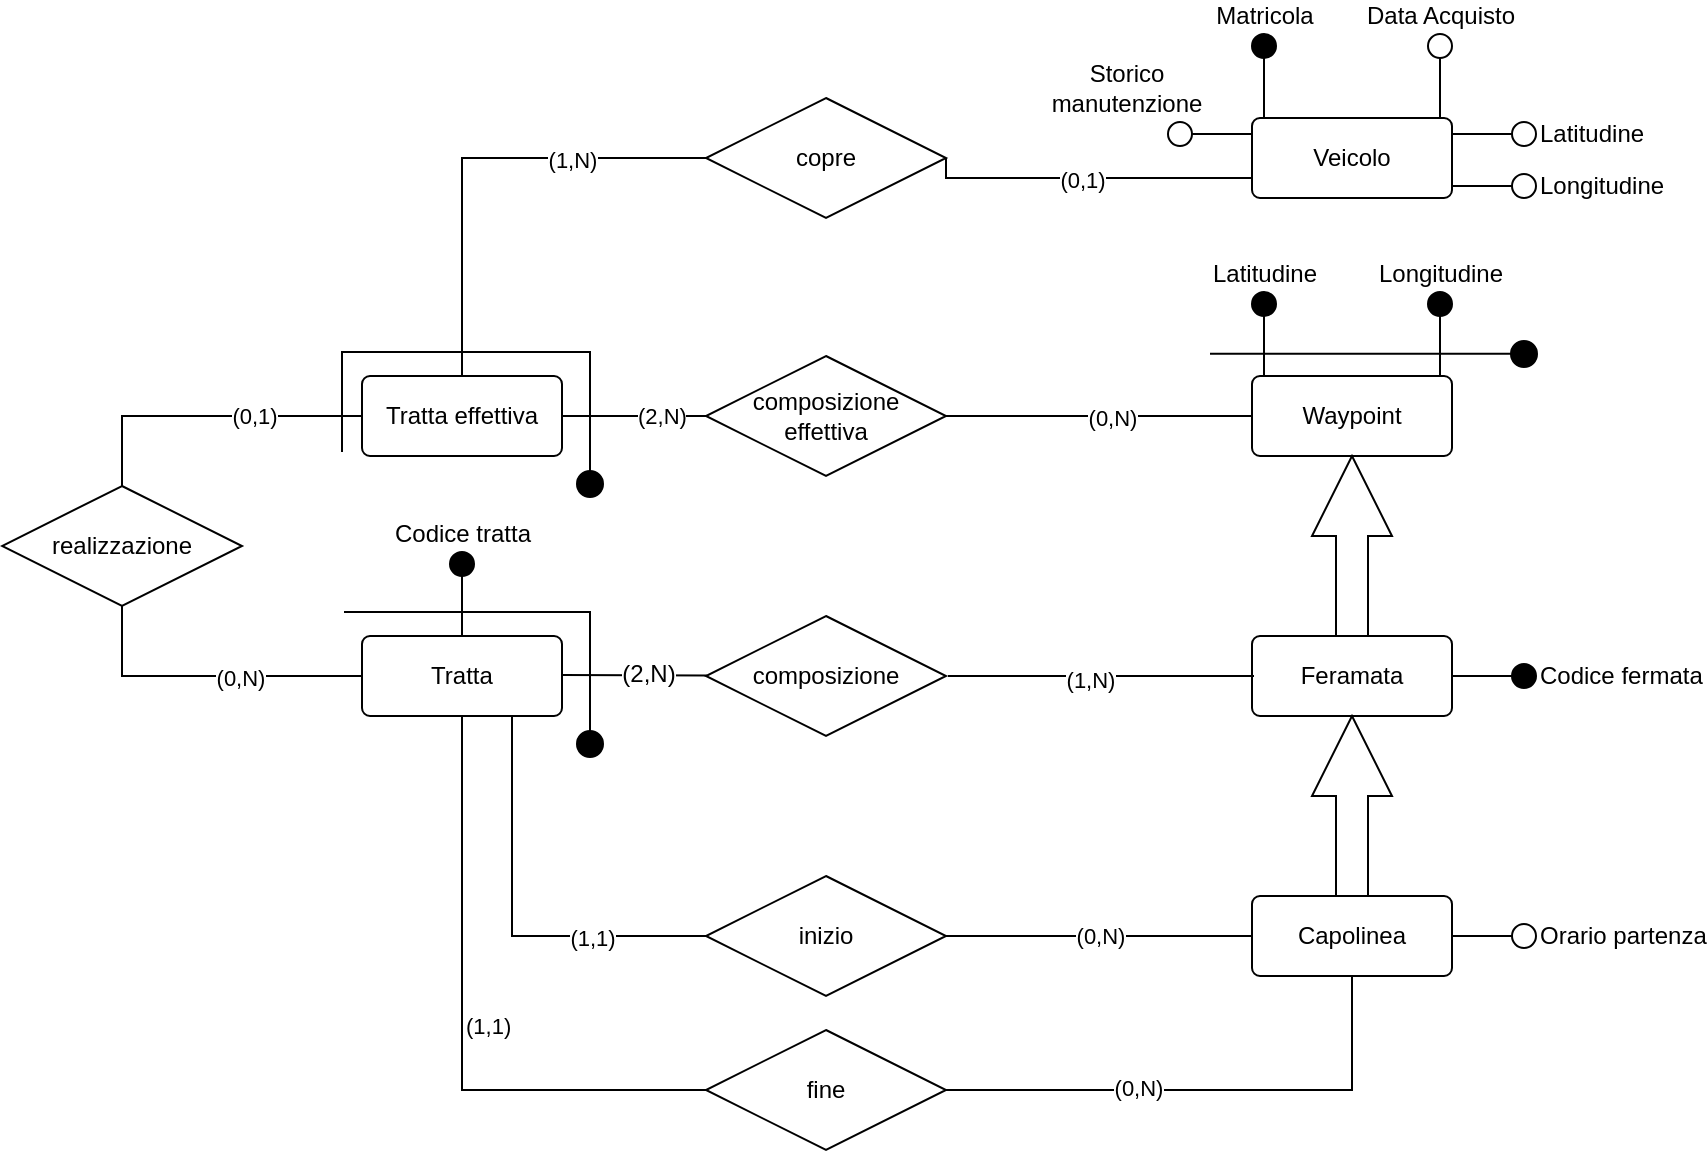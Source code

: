 <mxfile version="15.5.1" type="github" pages="3">
  <diagram id="t4DslaYmOWcGD3Aigq5u" name="Tratte e veicoli">
    <mxGraphModel dx="1021" dy="569" grid="1" gridSize="10" guides="1" tooltips="1" connect="1" arrows="1" fold="1" page="1" pageScale="1" pageWidth="1169" pageHeight="827" math="0" shadow="0">
      <root>
        <mxCell id="gVgXGq1UOt2gabH1kkuY-0" />
        <mxCell id="gVgXGq1UOt2gabH1kkuY-1" parent="gVgXGq1UOt2gabH1kkuY-0" />
        <mxCell id="IojywK5u7_G1Q0EagGOE-0" value="&lt;div&gt;Veicolo&lt;/div&gt;" style="rounded=1;arcSize=10;whiteSpace=wrap;html=1;align=center;" parent="gVgXGq1UOt2gabH1kkuY-1" vertex="1">
          <mxGeometry x="826" y="212" width="100" height="40" as="geometry" />
        </mxCell>
        <mxCell id="IojywK5u7_G1Q0EagGOE-1" value="&lt;div&gt;Matricola&lt;/div&gt;" style="shape=mxgraph.pid.fittings.blind_disc;html=1;pointerEvents=1;align=center;verticalLabelPosition=top;verticalAlign=bottom;dashed=0;aspect=fixed;labelPosition=center;" parent="gVgXGq1UOt2gabH1kkuY-1" vertex="1">
          <mxGeometry x="826" y="170" width="12" height="42" as="geometry" />
        </mxCell>
        <mxCell id="IojywK5u7_G1Q0EagGOE-2" value="&lt;div&gt;Data Acquisto&lt;/div&gt;" style="shape=mxgraph.pid.fittings.open_disc;html=1;pointerEvents=1;align=center;verticalLabelPosition=top;verticalAlign=bottom;dashed=0;aspect=fixed;labelPosition=center;" parent="gVgXGq1UOt2gabH1kkuY-1" vertex="1">
          <mxGeometry x="914" y="170" width="12" height="42" as="geometry" />
        </mxCell>
        <mxCell id="IojywK5u7_G1Q0EagGOE-4" value="&lt;div&gt;Storico &lt;br&gt;&lt;/div&gt;&lt;div&gt;manutenzione&lt;/div&gt;" style="shape=mxgraph.pid.fittings.open_disc;html=1;pointerEvents=1;align=center;verticalLabelPosition=top;verticalAlign=bottom;dashed=0;aspect=fixed;labelPosition=left;horizontal=1;direction=north;" parent="gVgXGq1UOt2gabH1kkuY-1" vertex="1">
          <mxGeometry x="784" y="214" width="42" height="12" as="geometry" />
        </mxCell>
        <mxCell id="IojywK5u7_G1Q0EagGOE-27" value="&lt;div&gt;Tratta&lt;/div&gt;" style="rounded=1;arcSize=10;whiteSpace=wrap;html=1;align=center;" parent="gVgXGq1UOt2gabH1kkuY-1" vertex="1">
          <mxGeometry x="381" y="471" width="100" height="40" as="geometry" />
        </mxCell>
        <mxCell id="IojywK5u7_G1Q0EagGOE-58" value="Tratta effettiva" style="rounded=1;arcSize=10;whiteSpace=wrap;html=1;align=center;fillColor=#FFFFFF;" parent="gVgXGq1UOt2gabH1kkuY-1" vertex="1">
          <mxGeometry x="381" y="341" width="100" height="40" as="geometry" />
        </mxCell>
        <mxCell id="IojywK5u7_G1Q0EagGOE-59" value="Feramata" style="rounded=1;arcSize=10;whiteSpace=wrap;html=1;align=center;fillColor=#FFFFFF;" parent="gVgXGq1UOt2gabH1kkuY-1" vertex="1">
          <mxGeometry x="826" y="471" width="100" height="40" as="geometry" />
        </mxCell>
        <mxCell id="IojywK5u7_G1Q0EagGOE-60" value="Codice fermata" style="shape=mxgraph.pid.fittings.open_disc;html=1;pointerEvents=1;align=left;verticalLabelPosition=middle;verticalAlign=middle;dashed=0;aspect=fixed;labelPosition=right;horizontal=1;direction=south;fillColor=#000000;" parent="gVgXGq1UOt2gabH1kkuY-1" vertex="1">
          <mxGeometry x="926" y="485" width="42" height="12" as="geometry" />
        </mxCell>
        <mxCell id="IojywK5u7_G1Q0EagGOE-61" value="Waypoint" style="rounded=1;arcSize=10;whiteSpace=wrap;html=1;align=center;fillColor=#FFFFFF;" parent="gVgXGq1UOt2gabH1kkuY-1" vertex="1">
          <mxGeometry x="826" y="341" width="100" height="40" as="geometry" />
        </mxCell>
        <mxCell id="IojywK5u7_G1Q0EagGOE-62" value="" style="html=1;shadow=0;dashed=0;align=center;verticalAlign=middle;shape=mxgraph.arrows2.arrow;dy=0.6;dx=40;direction=north;notch=0;fillColor=#FFFFFF;" parent="gVgXGq1UOt2gabH1kkuY-1" vertex="1">
          <mxGeometry x="856" y="381" width="40" height="90" as="geometry" />
        </mxCell>
        <mxCell id="IojywK5u7_G1Q0EagGOE-66" value="Latitudine" style="shape=mxgraph.pid.fittings.open_disc;html=1;pointerEvents=1;align=center;verticalLabelPosition=top;verticalAlign=bottom;dashed=0;aspect=fixed;labelPosition=center;horizontal=1;direction=west;flipV=1;fillColor=#000000;" parent="gVgXGq1UOt2gabH1kkuY-1" vertex="1">
          <mxGeometry x="826" y="299" width="12" height="42" as="geometry" />
        </mxCell>
        <mxCell id="IojywK5u7_G1Q0EagGOE-67" value="Longitudine" style="shape=mxgraph.pid.fittings.open_disc;html=1;pointerEvents=1;align=center;verticalLabelPosition=top;verticalAlign=bottom;dashed=0;aspect=fixed;labelPosition=center;horizontal=1;direction=west;flipV=1;fillColor=#000000;" parent="gVgXGq1UOt2gabH1kkuY-1" vertex="1">
          <mxGeometry x="914" y="299" width="12" height="42" as="geometry" />
        </mxCell>
        <mxCell id="IojywK5u7_G1Q0EagGOE-69" value="" style="endArrow=none;html=1;rounded=0;align=left;" parent="gVgXGq1UOt2gabH1kkuY-1" edge="1">
          <mxGeometry relative="1" as="geometry">
            <mxPoint x="805" y="329.86" as="sourcePoint" />
            <mxPoint x="965" y="329.86" as="targetPoint" />
          </mxGeometry>
        </mxCell>
        <mxCell id="IojywK5u7_G1Q0EagGOE-73" value="" style="strokeWidth=2;html=1;shape=mxgraph.flowchart.start_2;whiteSpace=wrap;fillColor=#000000;align=center;verticalAlign=bottom;aspect=fixed;" parent="gVgXGq1UOt2gabH1kkuY-1" vertex="1">
          <mxGeometry x="956" y="324" width="12" height="12" as="geometry" />
        </mxCell>
        <mxCell id="IojywK5u7_G1Q0EagGOE-76" value="Capolinea" style="rounded=1;arcSize=10;whiteSpace=wrap;html=1;align=center;fillColor=#FFFFFF;" parent="gVgXGq1UOt2gabH1kkuY-1" vertex="1">
          <mxGeometry x="826" y="601" width="100" height="40" as="geometry" />
        </mxCell>
        <mxCell id="IojywK5u7_G1Q0EagGOE-77" value="" style="html=1;shadow=0;dashed=0;align=center;verticalAlign=middle;shape=mxgraph.arrows2.arrow;dy=0.6;dx=40;direction=north;notch=0;strokeWidth=1;fillColor=#FFFFFF;" parent="gVgXGq1UOt2gabH1kkuY-1" vertex="1">
          <mxGeometry x="856" y="511" width="40" height="90" as="geometry" />
        </mxCell>
        <mxCell id="DXbewwG94STuPlSz_0r--0" value="Orario partenza" style="shape=mxgraph.pid.fittings.open_disc;html=1;pointerEvents=1;align=left;verticalLabelPosition=middle;verticalAlign=middle;dashed=0;aspect=fixed;labelPosition=right;horizontal=1;direction=south;" vertex="1" parent="gVgXGq1UOt2gabH1kkuY-1">
          <mxGeometry x="926" y="615" width="42" height="12" as="geometry" />
        </mxCell>
        <mxCell id="DXbewwG94STuPlSz_0r--1" value="composizione effettiva" style="shape=rhombus;perimeter=rhombusPerimeter;whiteSpace=wrap;html=1;align=center;fillColor=#FFFFFF;strokeWidth=1;" vertex="1" parent="gVgXGq1UOt2gabH1kkuY-1">
          <mxGeometry x="553" y="331" width="120" height="60" as="geometry" />
        </mxCell>
        <mxCell id="DXbewwG94STuPlSz_0r--2" value="(2,N)" style="endArrow=none;html=1;rounded=0;align=left;strokeWidth=1;exitX=1;exitY=0.5;exitDx=0;exitDy=0;" edge="1" parent="gVgXGq1UOt2gabH1kkuY-1" source="IojywK5u7_G1Q0EagGOE-58" target="DXbewwG94STuPlSz_0r--1">
          <mxGeometry relative="1" as="geometry">
            <mxPoint x="671" y="489" as="sourcePoint" />
            <mxPoint x="831" y="489" as="targetPoint" />
          </mxGeometry>
        </mxCell>
        <mxCell id="DXbewwG94STuPlSz_0r--5" value="" style="endArrow=none;html=1;rounded=0;align=center;strokeWidth=1;entryX=0;entryY=0.5;entryDx=0;entryDy=0;exitX=1;exitY=0.5;exitDx=0;exitDy=0;labelPosition=center;verticalLabelPosition=top;verticalAlign=middle;" edge="1" parent="gVgXGq1UOt2gabH1kkuY-1" source="DXbewwG94STuPlSz_0r--1" target="IojywK5u7_G1Q0EagGOE-61">
          <mxGeometry relative="1" as="geometry">
            <mxPoint x="704" y="380" as="sourcePoint" />
            <mxPoint x="826" y="489" as="targetPoint" />
          </mxGeometry>
        </mxCell>
        <mxCell id="DXbewwG94STuPlSz_0r--90" value="(0,N)" style="edgeLabel;html=1;align=center;verticalAlign=middle;resizable=0;points=[];" vertex="1" connectable="0" parent="DXbewwG94STuPlSz_0r--5">
          <mxGeometry x="0.085" y="-1" relative="1" as="geometry">
            <mxPoint as="offset" />
          </mxGeometry>
        </mxCell>
        <mxCell id="DXbewwG94STuPlSz_0r--9" value="" style="strokeWidth=2;html=1;shape=mxgraph.flowchart.start_2;whiteSpace=wrap;fillColor=#000000;align=center;verticalAlign=bottom;aspect=fixed;direction=south;" vertex="1" parent="gVgXGq1UOt2gabH1kkuY-1">
          <mxGeometry x="489" y="389" width="12" height="12" as="geometry" />
        </mxCell>
        <mxCell id="DXbewwG94STuPlSz_0r--15" value="composizione" style="shape=rhombus;perimeter=rhombusPerimeter;whiteSpace=wrap;html=1;align=center;fillColor=#FFFFFF;strokeWidth=1;" vertex="1" parent="gVgXGq1UOt2gabH1kkuY-1">
          <mxGeometry x="553" y="461" width="120" height="60" as="geometry" />
        </mxCell>
        <mxCell id="DXbewwG94STuPlSz_0r--18" value="" style="endArrow=none;html=1;rounded=0;align=left;strokeWidth=1;exitX=1;exitY=0.5;exitDx=0;exitDy=0;" edge="1" parent="gVgXGq1UOt2gabH1kkuY-1" target="DXbewwG94STuPlSz_0r--15">
          <mxGeometry relative="1" as="geometry">
            <mxPoint x="481" y="490.5" as="sourcePoint" />
            <mxPoint x="611" y="490.5" as="targetPoint" />
          </mxGeometry>
        </mxCell>
        <mxCell id="DXbewwG94STuPlSz_0r--21" value="&lt;div&gt;(1,N)&lt;/div&gt;" style="endArrow=none;html=1;rounded=0;align=center;strokeWidth=1;exitX=1;exitY=0.5;exitDx=0;exitDy=0;entryX=0;entryY=0.5;entryDx=0;entryDy=0;labelPosition=center;verticalLabelPosition=middle;verticalAlign=top;" edge="1" parent="gVgXGq1UOt2gabH1kkuY-1">
          <mxGeometry x="-0.072" y="11" relative="1" as="geometry">
            <mxPoint x="674.0" y="491" as="sourcePoint" />
            <mxPoint x="827" y="491" as="targetPoint" />
            <mxPoint as="offset" />
          </mxGeometry>
        </mxCell>
        <mxCell id="DXbewwG94STuPlSz_0r--25" value="" style="endArrow=none;html=1;rounded=0;align=left;entryX=0;entryY=0.5;entryDx=0;entryDy=0;entryPerimeter=0;edgeStyle=orthogonalEdgeStyle;" edge="1" parent="gVgXGq1UOt2gabH1kkuY-1" target="DXbewwG94STuPlSz_0r--9">
          <mxGeometry relative="1" as="geometry">
            <mxPoint x="371" y="379" as="sourcePoint" />
            <mxPoint x="651" y="394.86" as="targetPoint" />
            <Array as="points">
              <mxPoint x="371" y="379" />
              <mxPoint x="371" y="329" />
              <mxPoint x="545" y="329" />
            </Array>
          </mxGeometry>
        </mxCell>
        <mxCell id="DXbewwG94STuPlSz_0r--27" value="copre" style="shape=rhombus;perimeter=rhombusPerimeter;whiteSpace=wrap;html=1;align=center;fillColor=#FFFFFF;strokeWidth=1;" vertex="1" parent="gVgXGq1UOt2gabH1kkuY-1">
          <mxGeometry x="553" y="202" width="120" height="60" as="geometry" />
        </mxCell>
        <mxCell id="DXbewwG94STuPlSz_0r--34" value="realizzazione" style="shape=rhombus;perimeter=rhombusPerimeter;whiteSpace=wrap;html=1;align=center;fillColor=#FFFFFF;strokeWidth=1;" vertex="1" parent="gVgXGq1UOt2gabH1kkuY-1">
          <mxGeometry x="201" y="396" width="120" height="60" as="geometry" />
        </mxCell>
        <mxCell id="DXbewwG94STuPlSz_0r--43" value="" style="resizable=0;html=1;align=left;verticalAlign=bottom;fillColor=#FFFFFF;strokeWidth=1;" connectable="0" vertex="1" parent="gVgXGq1UOt2gabH1kkuY-1">
          <mxGeometry x="241" y="511" as="geometry">
            <mxPoint x="258" y="-307" as="offset" />
          </mxGeometry>
        </mxCell>
        <mxCell id="DXbewwG94STuPlSz_0r--44" value="" style="endArrow=none;html=1;rounded=0;align=left;strokeWidth=1;entryX=0;entryY=0.5;entryDx=0;entryDy=0;exitX=0.5;exitY=0;exitDx=0;exitDy=0;edgeStyle=elbowEdgeStyle;" edge="1" parent="gVgXGq1UOt2gabH1kkuY-1" source="DXbewwG94STuPlSz_0r--34" target="IojywK5u7_G1Q0EagGOE-58">
          <mxGeometry relative="1" as="geometry">
            <mxPoint x="141" y="341" as="sourcePoint" />
            <mxPoint x="301" y="341" as="targetPoint" />
            <Array as="points">
              <mxPoint x="261" y="369" />
            </Array>
          </mxGeometry>
        </mxCell>
        <mxCell id="DXbewwG94STuPlSz_0r--95" value="(0,1)" style="edgeLabel;html=1;align=center;verticalAlign=middle;resizable=0;points=[];" vertex="1" connectable="0" parent="DXbewwG94STuPlSz_0r--44">
          <mxGeometry x="0.295" relative="1" as="geometry">
            <mxPoint as="offset" />
          </mxGeometry>
        </mxCell>
        <mxCell id="DXbewwG94STuPlSz_0r--47" value="" style="endArrow=none;html=1;rounded=0;align=left;strokeWidth=1;edgeStyle=elbowEdgeStyle;entryX=0;entryY=0.5;entryDx=0;entryDy=0;exitX=0.5;exitY=1;exitDx=0;exitDy=0;" edge="1" parent="gVgXGq1UOt2gabH1kkuY-1" source="DXbewwG94STuPlSz_0r--34" target="IojywK5u7_G1Q0EagGOE-27">
          <mxGeometry relative="1" as="geometry">
            <mxPoint x="131" y="539" as="sourcePoint" />
            <mxPoint x="291" y="539" as="targetPoint" />
            <Array as="points">
              <mxPoint x="261" y="479" />
            </Array>
          </mxGeometry>
        </mxCell>
        <mxCell id="DXbewwG94STuPlSz_0r--94" value="(0,N)" style="edgeLabel;html=1;align=center;verticalAlign=middle;resizable=0;points=[];" vertex="1" connectable="0" parent="DXbewwG94STuPlSz_0r--47">
          <mxGeometry x="0.206" y="-1" relative="1" as="geometry">
            <mxPoint as="offset" />
          </mxGeometry>
        </mxCell>
        <mxCell id="DXbewwG94STuPlSz_0r--50" value="" style="strokeWidth=2;html=1;shape=mxgraph.flowchart.start_2;whiteSpace=wrap;fillColor=#000000;align=center;verticalAlign=bottom;aspect=fixed;direction=south;" vertex="1" parent="gVgXGq1UOt2gabH1kkuY-1">
          <mxGeometry x="489" y="519" width="12" height="12" as="geometry" />
        </mxCell>
        <mxCell id="DXbewwG94STuPlSz_0r--51" value="" style="endArrow=none;html=1;rounded=0;align=left;entryX=0;entryY=0.5;entryDx=0;entryDy=0;entryPerimeter=0;edgeStyle=orthogonalEdgeStyle;" edge="1" parent="gVgXGq1UOt2gabH1kkuY-1" target="DXbewwG94STuPlSz_0r--50">
          <mxGeometry relative="1" as="geometry">
            <mxPoint x="372" y="459" as="sourcePoint" />
            <mxPoint x="651" y="524.86" as="targetPoint" />
            <Array as="points">
              <mxPoint x="495" y="459" />
            </Array>
          </mxGeometry>
        </mxCell>
        <mxCell id="DXbewwG94STuPlSz_0r--52" value="inizio" style="shape=rhombus;perimeter=rhombusPerimeter;whiteSpace=wrap;html=1;align=center;fillColor=#FFFFFF;strokeWidth=1;" vertex="1" parent="gVgXGq1UOt2gabH1kkuY-1">
          <mxGeometry x="553" y="591" width="120" height="60" as="geometry" />
        </mxCell>
        <mxCell id="DXbewwG94STuPlSz_0r--53" value="(0,N)" style="endArrow=none;html=1;rounded=0;align=center;strokeWidth=1;entryX=0;entryY=0.5;entryDx=0;entryDy=0;exitX=1;exitY=0.5;exitDx=0;exitDy=0;" edge="1" parent="gVgXGq1UOt2gabH1kkuY-1" source="DXbewwG94STuPlSz_0r--52" target="IojywK5u7_G1Q0EagGOE-76">
          <mxGeometry relative="1" as="geometry">
            <mxPoint x="726" y="621" as="sourcePoint" />
            <mxPoint x="766" y="529" as="targetPoint" />
          </mxGeometry>
        </mxCell>
        <mxCell id="DXbewwG94STuPlSz_0r--56" value="" style="endArrow=none;html=1;rounded=0;align=left;strokeWidth=1;entryX=0;entryY=0.5;entryDx=0;entryDy=0;edgeStyle=elbowEdgeStyle;exitX=0.75;exitY=1;exitDx=0;exitDy=0;" edge="1" parent="gVgXGq1UOt2gabH1kkuY-1" source="IojywK5u7_G1Q0EagGOE-27" target="DXbewwG94STuPlSz_0r--52">
          <mxGeometry relative="1" as="geometry">
            <mxPoint x="521" y="559" as="sourcePoint" />
            <mxPoint x="681" y="559" as="targetPoint" />
            <Array as="points">
              <mxPoint x="456" y="562" />
              <mxPoint x="431" y="569" />
              <mxPoint x="456" y="569" />
            </Array>
          </mxGeometry>
        </mxCell>
        <mxCell id="DXbewwG94STuPlSz_0r--92" value="(1,1)" style="edgeLabel;html=1;align=center;verticalAlign=middle;resizable=0;points=[];" vertex="1" connectable="0" parent="DXbewwG94STuPlSz_0r--56">
          <mxGeometry x="0.45" y="-1" relative="1" as="geometry">
            <mxPoint as="offset" />
          </mxGeometry>
        </mxCell>
        <mxCell id="DXbewwG94STuPlSz_0r--68" value="Codice tratta" style="shape=mxgraph.pid.fittings.blind_disc;html=1;pointerEvents=1;align=center;verticalLabelPosition=top;verticalAlign=bottom;dashed=0;aspect=fixed;labelPosition=center;" vertex="1" parent="gVgXGq1UOt2gabH1kkuY-1">
          <mxGeometry x="425" y="429" width="12" height="42" as="geometry" />
        </mxCell>
        <mxCell id="DXbewwG94STuPlSz_0r--69" value="fine" style="shape=rhombus;perimeter=rhombusPerimeter;whiteSpace=wrap;html=1;align=center;fillColor=#FFFFFF;strokeWidth=1;" vertex="1" parent="gVgXGq1UOt2gabH1kkuY-1">
          <mxGeometry x="553" y="668" width="120" height="60" as="geometry" />
        </mxCell>
        <mxCell id="DXbewwG94STuPlSz_0r--70" value="" style="endArrow=none;html=1;rounded=0;align=left;strokeWidth=1;entryX=0.5;entryY=1;entryDx=0;entryDy=0;edgeStyle=elbowEdgeStyle;exitX=1;exitY=0.5;exitDx=0;exitDy=0;" edge="1" parent="gVgXGq1UOt2gabH1kkuY-1" source="DXbewwG94STuPlSz_0r--69" target="IojywK5u7_G1Q0EagGOE-76">
          <mxGeometry relative="1" as="geometry">
            <mxPoint x="727" y="698" as="sourcePoint" />
            <mxPoint x="876" y="617" as="targetPoint" />
            <Array as="points">
              <mxPoint x="876" y="655" />
            </Array>
          </mxGeometry>
        </mxCell>
        <mxCell id="DXbewwG94STuPlSz_0r--91" value="(0,N)" style="edgeLabel;html=1;align=center;verticalAlign=middle;resizable=0;points=[];" vertex="1" connectable="0" parent="DXbewwG94STuPlSz_0r--70">
          <mxGeometry x="-0.266" y="1" relative="1" as="geometry">
            <mxPoint as="offset" />
          </mxGeometry>
        </mxCell>
        <mxCell id="DXbewwG94STuPlSz_0r--73" value="(1,1)" style="endArrow=none;html=1;rounded=0;align=left;strokeWidth=1;entryX=0;entryY=0.5;entryDx=0;entryDy=0;edgeStyle=elbowEdgeStyle;exitX=0.5;exitY=1;exitDx=0;exitDy=0;" edge="1" parent="gVgXGq1UOt2gabH1kkuY-1" source="IojywK5u7_G1Q0EagGOE-27" target="DXbewwG94STuPlSz_0r--69">
          <mxGeometry relative="1" as="geometry">
            <mxPoint x="431" y="549" as="sourcePoint" />
            <mxPoint x="592" y="701" as="targetPoint" />
            <Array as="points">
              <mxPoint x="431" y="568" />
              <mxPoint x="437" y="642" />
              <mxPoint x="412" y="649" />
              <mxPoint x="437" y="649" />
            </Array>
          </mxGeometry>
        </mxCell>
        <mxCell id="DXbewwG94STuPlSz_0r--76" value="Latitudine" style="shape=mxgraph.pid.fittings.open_disc;html=1;pointerEvents=1;align=left;verticalLabelPosition=middle;verticalAlign=middle;dashed=0;aspect=fixed;labelPosition=right;horizontal=1;direction=south;" vertex="1" parent="gVgXGq1UOt2gabH1kkuY-1">
          <mxGeometry x="926" y="214" width="42" height="12" as="geometry" />
        </mxCell>
        <mxCell id="DXbewwG94STuPlSz_0r--77" value="Longitudine" style="shape=mxgraph.pid.fittings.open_disc;html=1;pointerEvents=1;align=left;verticalLabelPosition=middle;verticalAlign=middle;dashed=0;aspect=fixed;labelPosition=right;horizontal=1;direction=south;" vertex="1" parent="gVgXGq1UOt2gabH1kkuY-1">
          <mxGeometry x="926" y="240" width="42" height="12" as="geometry" />
        </mxCell>
        <mxCell id="DXbewwG94STuPlSz_0r--84" value="" style="endArrow=none;html=1;rounded=0;align=left;strokeWidth=1;entryX=0;entryY=0.75;entryDx=0;entryDy=0;exitX=1;exitY=0.5;exitDx=0;exitDy=0;edgeStyle=orthogonalEdgeStyle;" edge="1" parent="gVgXGq1UOt2gabH1kkuY-1" source="DXbewwG94STuPlSz_0r--27" target="IojywK5u7_G1Q0EagGOE-0">
          <mxGeometry relative="1" as="geometry">
            <mxPoint x="614" y="350" as="sourcePoint" />
            <mxPoint x="774" y="350" as="targetPoint" />
            <Array as="points">
              <mxPoint x="673" y="242" />
            </Array>
          </mxGeometry>
        </mxCell>
        <mxCell id="DXbewwG94STuPlSz_0r--97" value="(0,1)" style="edgeLabel;html=1;align=center;verticalAlign=middle;resizable=0;points=[];" vertex="1" connectable="0" parent="DXbewwG94STuPlSz_0r--84">
          <mxGeometry x="-0.051" y="-1" relative="1" as="geometry">
            <mxPoint as="offset" />
          </mxGeometry>
        </mxCell>
        <mxCell id="DXbewwG94STuPlSz_0r--87" value="" style="endArrow=none;html=1;rounded=0;align=left;strokeWidth=1;entryX=0;entryY=0.5;entryDx=0;entryDy=0;exitX=0.5;exitY=0;exitDx=0;exitDy=0;edgeStyle=elbowEdgeStyle;" edge="1" parent="gVgXGq1UOt2gabH1kkuY-1" source="IojywK5u7_G1Q0EagGOE-58" target="DXbewwG94STuPlSz_0r--27">
          <mxGeometry relative="1" as="geometry">
            <mxPoint x="324" y="280" as="sourcePoint" />
            <mxPoint x="484" y="280" as="targetPoint" />
            <Array as="points">
              <mxPoint x="431" y="290" />
            </Array>
          </mxGeometry>
        </mxCell>
        <mxCell id="DXbewwG94STuPlSz_0r--96" value="(1,N)" style="edgeLabel;html=1;align=center;verticalAlign=middle;resizable=0;points=[];" vertex="1" connectable="0" parent="DXbewwG94STuPlSz_0r--87">
          <mxGeometry x="0.41" y="-1" relative="1" as="geometry">
            <mxPoint x="1" as="offset" />
          </mxGeometry>
        </mxCell>
        <mxCell id="DXbewwG94STuPlSz_0r--93" value="&lt;span style=&quot;background-color: rgb(255 , 255 , 255)&quot;&gt;(2,N)&lt;/span&gt;" style="text;html=1;align=center;verticalAlign=middle;resizable=0;points=[];autosize=1;strokeColor=none;fillColor=none;" vertex="1" parent="gVgXGq1UOt2gabH1kkuY-1">
          <mxGeometry x="504" y="480" width="40" height="20" as="geometry" />
        </mxCell>
      </root>
    </mxGraphModel>
  </diagram>
  <diagram id="lGr_l1puP7sHAi4ZdLQ8" name="Utenti">
    <mxGraphModel dx="868" dy="484" grid="1" gridSize="10" guides="1" tooltips="1" connect="1" arrows="1" fold="1" page="1" pageScale="1" pageWidth="1600" pageHeight="1200" math="0" shadow="0">
      <root>
        <mxCell id="j4_rGJFBYXGOaZImx9H--0" />
        <mxCell id="j4_rGJFBYXGOaZImx9H--1" parent="j4_rGJFBYXGOaZImx9H--0" />
        <mxCell id="1kLAqG4nuMIX_xl1dPaE-0" value="Amministratore" style="rounded=1;arcSize=10;whiteSpace=wrap;html=1;align=center;strokeWidth=1;fillColor=#FFFFFF;" parent="j4_rGJFBYXGOaZImx9H--1" vertex="1">
          <mxGeometry x="50" y="92" width="100" height="40" as="geometry" />
        </mxCell>
        <mxCell id="1kLAqG4nuMIX_xl1dPaE-1" value="ID" style="shape=mxgraph.pid.fittings.blind_disc;html=1;pointerEvents=1;align=center;verticalLabelPosition=top;verticalAlign=bottom;dashed=0;aspect=fixed;labelPosition=center;strokeWidth=1;fillColor=#FFFFFF;" parent="j4_rGJFBYXGOaZImx9H--1" vertex="1">
          <mxGeometry x="50" y="50" width="12" height="42" as="geometry" />
        </mxCell>
        <mxCell id="1kLAqG4nuMIX_xl1dPaE-2" value="Conducente" style="rounded=1;arcSize=10;whiteSpace=wrap;html=1;align=center;strokeWidth=1;fillColor=#FFFFFF;" parent="j4_rGJFBYXGOaZImx9H--1" vertex="1">
          <mxGeometry x="343" y="92" width="100" height="40" as="geometry" />
        </mxCell>
        <mxCell id="1kLAqG4nuMIX_xl1dPaE-3" value="Codice fiscale" style="shape=mxgraph.pid.fittings.blind_disc;html=1;pointerEvents=1;align=center;verticalLabelPosition=top;verticalAlign=bottom;dashed=0;aspect=fixed;labelPosition=center;strokeWidth=1;fillColor=#FFFFFF;" parent="j4_rGJFBYXGOaZImx9H--1" vertex="1">
          <mxGeometry x="343" y="50" width="12" height="42" as="geometry" />
        </mxCell>
        <mxCell id="1kLAqG4nuMIX_xl1dPaE-4" value="&lt;div&gt;Data nascita&lt;/div&gt;" style="shape=mxgraph.pid.fittings.open_disc;html=1;pointerEvents=1;align=center;verticalLabelPosition=top;verticalAlign=bottom;dashed=0;aspect=fixed;labelPosition=center;strokeWidth=1;fillColor=#FFFFFF;" parent="j4_rGJFBYXGOaZImx9H--1" vertex="1">
          <mxGeometry x="431" y="50" width="12" height="42" as="geometry" />
        </mxCell>
        <mxCell id="1kLAqG4nuMIX_xl1dPaE-5" value="Cognome" style="shape=mxgraph.pid.fittings.open_disc;html=1;pointerEvents=1;align=center;verticalLabelPosition=bottom;verticalAlign=top;dashed=0;aspect=fixed;labelPosition=center;horizontal=1;direction=west;strokeWidth=1;fillColor=#FFFFFF;" parent="j4_rGJFBYXGOaZImx9H--1" vertex="1">
          <mxGeometry x="431" y="132" width="12" height="42" as="geometry" />
        </mxCell>
        <mxCell id="1kLAqG4nuMIX_xl1dPaE-6" value="Nome" style="shape=mxgraph.pid.fittings.open_disc;html=1;pointerEvents=1;align=center;verticalLabelPosition=bottom;verticalAlign=top;dashed=0;aspect=fixed;labelPosition=center;horizontal=1;direction=west;strokeWidth=1;fillColor=#FFFFFF;" parent="j4_rGJFBYXGOaZImx9H--1" vertex="1">
          <mxGeometry x="343" y="132" width="12" height="42" as="geometry" />
        </mxCell>
        <mxCell id="1kLAqG4nuMIX_xl1dPaE-7" value="&lt;div&gt;Lougo nascita&lt;/div&gt;" style="shape=mxgraph.pid.fittings.open_disc;html=1;pointerEvents=1;align=left;verticalLabelPosition=middle;verticalAlign=middle;dashed=0;aspect=fixed;labelPosition=right;horizontal=1;direction=south;strokeWidth=1;fillColor=#FFFFFF;" parent="j4_rGJFBYXGOaZImx9H--1" vertex="1">
          <mxGeometry x="444" y="96" width="42" height="12" as="geometry" />
        </mxCell>
        <mxCell id="1kLAqG4nuMIX_xl1dPaE-8" value="Numero patente" style="shape=mxgraph.pid.fittings.open_disc;html=1;pointerEvents=1;align=right;verticalLabelPosition=middle;verticalAlign=middle;dashed=0;aspect=fixed;labelPosition=left;horizontal=1;direction=south;strokeWidth=1;fillColor=#FFFFFF;flipH=1;" parent="j4_rGJFBYXGOaZImx9H--1" vertex="1">
          <mxGeometry x="301" y="94" width="42" height="12" as="geometry" />
        </mxCell>
        <mxCell id="1kLAqG4nuMIX_xl1dPaE-9" value="Scadenza patente" style="shape=mxgraph.pid.fittings.open_disc;html=1;pointerEvents=1;align=right;verticalLabelPosition=middle;verticalAlign=middle;dashed=0;aspect=fixed;labelPosition=left;horizontal=1;direction=south;strokeWidth=1;fillColor=#FFFFFF;flipH=1;" parent="j4_rGJFBYXGOaZImx9H--1" vertex="1">
          <mxGeometry x="300" y="118" width="42" height="12" as="geometry" />
        </mxCell>
        <mxCell id="1kLAqG4nuMIX_xl1dPaE-10" value="Utente" style="rounded=1;arcSize=10;whiteSpace=wrap;html=1;align=center;strokeWidth=1;fillColor=#FFFFFF;" parent="j4_rGJFBYXGOaZImx9H--1" vertex="1">
          <mxGeometry x="610" y="92" width="100" height="40" as="geometry" />
        </mxCell>
        <mxCell id="1kLAqG4nuMIX_xl1dPaE-11" value="ID" style="shape=mxgraph.pid.fittings.blind_disc;html=1;pointerEvents=1;align=center;verticalLabelPosition=top;verticalAlign=bottom;dashed=0;aspect=fixed;labelPosition=center;strokeWidth=1;fillColor=#FFFFFF;" parent="j4_rGJFBYXGOaZImx9H--1" vertex="1">
          <mxGeometry x="610" y="50" width="12" height="42" as="geometry" />
        </mxCell>
      </root>
    </mxGraphModel>
  </diagram>
  <diagram id="SpuPA6cpigF5ULBJvree" name="Turni e titoli di viaggio">
    <mxGraphModel dx="868" dy="484" grid="1" gridSize="10" guides="1" tooltips="1" connect="1" arrows="1" fold="1" page="1" pageScale="1" pageWidth="1600" pageHeight="1200" math="0" shadow="0">
      <root>
        <mxCell id="yIjsLBgTIlSvORusvIt3-0" />
        <mxCell id="yIjsLBgTIlSvORusvIt3-1" parent="yIjsLBgTIlSvORusvIt3-0" />
      </root>
    </mxGraphModel>
  </diagram>
</mxfile>
